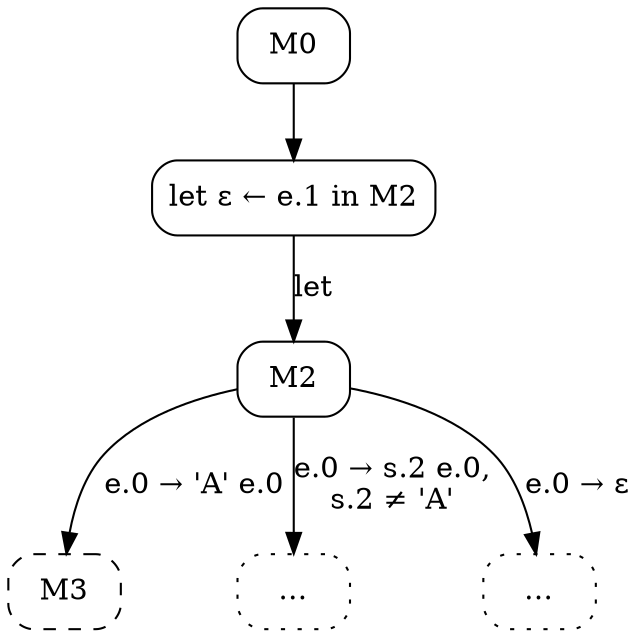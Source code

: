 digraph {
  node [shape=box, style=rounded];

  M0;
  M1 [label="let ε ← e.1 in M2"];
  M0 -> M1;
  M2;
  M1 -> M2 [label="let"];
  M3 [style="rounded,dashed"];
  M2 -> M3 [label="e.0 → 'A' e.0"];
  M4 [label="…", style="rounded,dotted"];
  M2 -> M4 [label="e.0 → s.2 e.0,\ns.2 ≠ 'A'"];
  M5 [label="…", style="rounded,dotted"];
  M2 -> M5 [label="e.0 → ε"];
}
